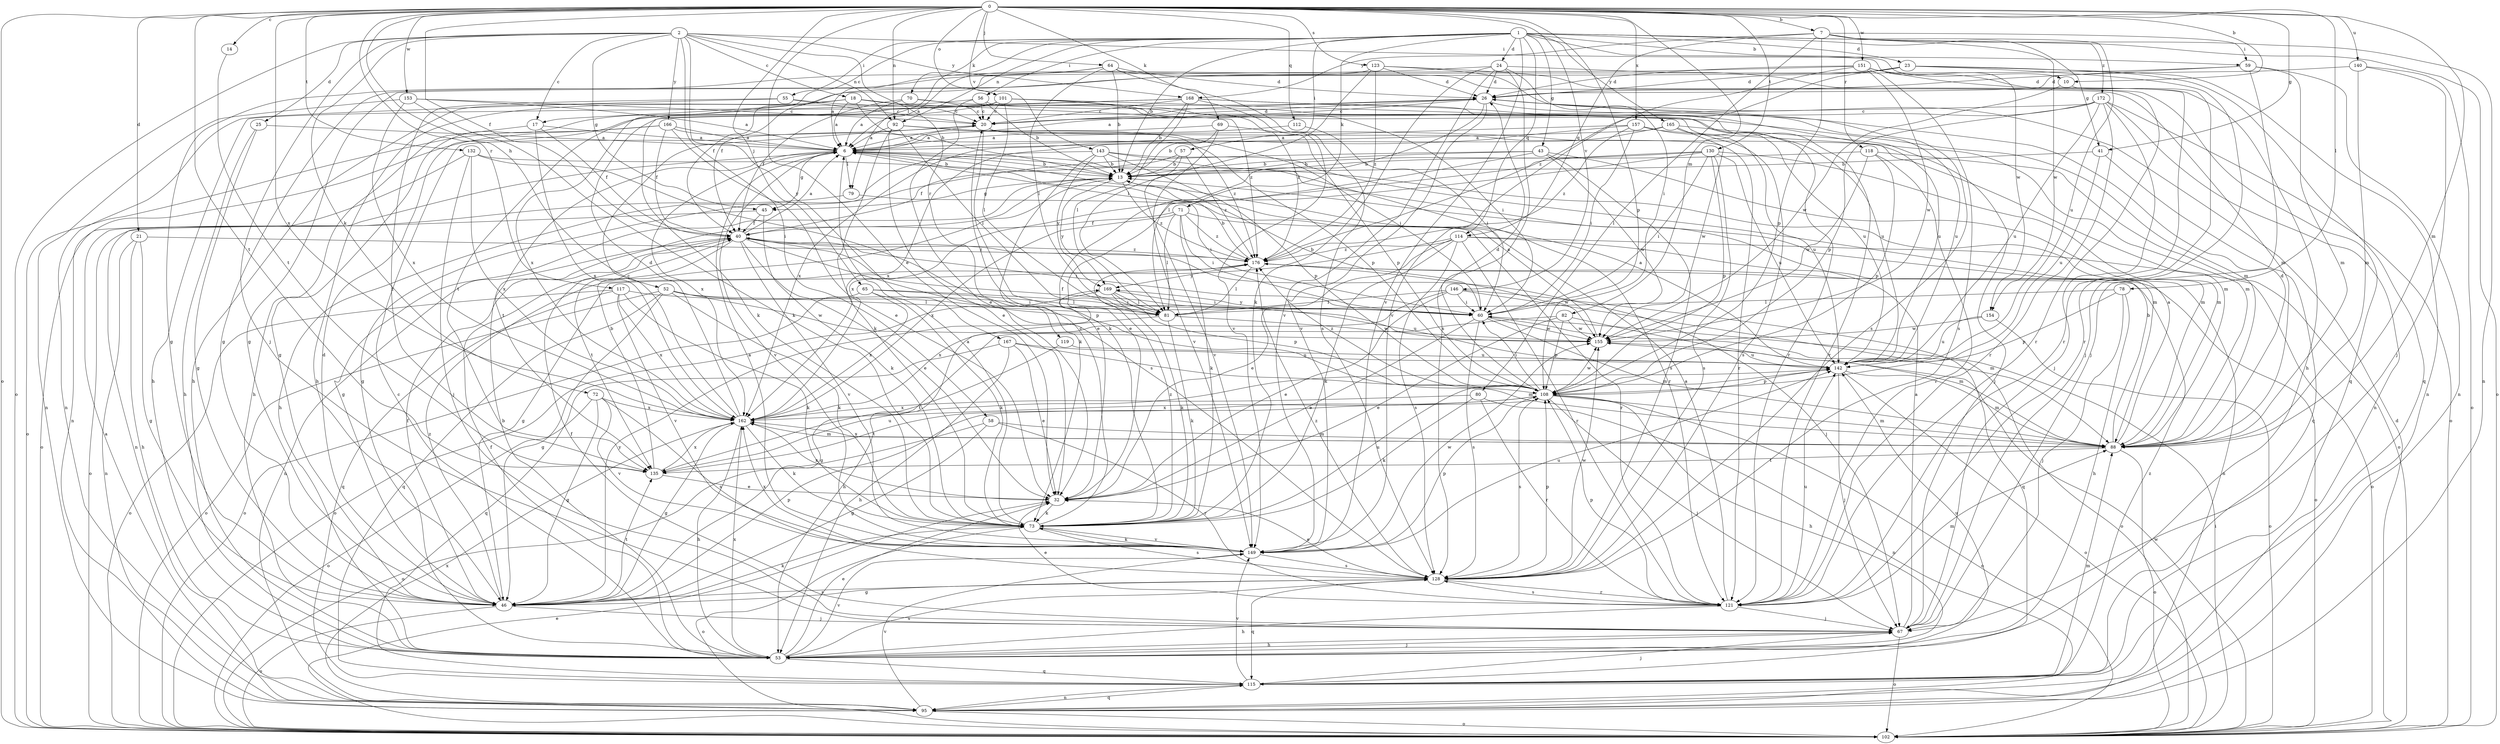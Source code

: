 strict digraph  {
0;
1;
2;
6;
7;
10;
13;
14;
17;
18;
20;
21;
23;
24;
25;
26;
32;
40;
41;
43;
45;
46;
52;
53;
55;
56;
57;
58;
59;
60;
64;
65;
67;
69;
70;
71;
72;
73;
78;
79;
80;
81;
82;
88;
92;
95;
101;
102;
108;
112;
114;
115;
117;
118;
119;
121;
123;
128;
130;
132;
135;
140;
142;
143;
146;
149;
151;
153;
154;
155;
157;
162;
165;
166;
167;
168;
169;
172;
176;
0 -> 7  [label=b];
0 -> 10  [label=b];
0 -> 14  [label=c];
0 -> 21  [label=d];
0 -> 32  [label=e];
0 -> 40  [label=f];
0 -> 41  [label=g];
0 -> 52  [label=h];
0 -> 64  [label=j];
0 -> 65  [label=j];
0 -> 69  [label=k];
0 -> 78  [label=l];
0 -> 82  [label=m];
0 -> 88  [label=m];
0 -> 92  [label=n];
0 -> 101  [label=o];
0 -> 102  [label=o];
0 -> 108  [label=p];
0 -> 112  [label=q];
0 -> 117  [label=r];
0 -> 118  [label=r];
0 -> 123  [label=s];
0 -> 130  [label=t];
0 -> 132  [label=t];
0 -> 135  [label=t];
0 -> 140  [label=u];
0 -> 143  [label=v];
0 -> 146  [label=v];
0 -> 151  [label=w];
0 -> 153  [label=w];
0 -> 157  [label=x];
0 -> 162  [label=x];
1 -> 10  [label=b];
1 -> 13  [label=b];
1 -> 17  [label=c];
1 -> 23  [label=d];
1 -> 24  [label=d];
1 -> 41  [label=g];
1 -> 43  [label=g];
1 -> 55  [label=i];
1 -> 56  [label=i];
1 -> 57  [label=i];
1 -> 70  [label=k];
1 -> 71  [label=k];
1 -> 79  [label=l];
1 -> 92  [label=n];
1 -> 102  [label=o];
1 -> 114  [label=q];
1 -> 149  [label=v];
1 -> 154  [label=w];
1 -> 165  [label=y];
1 -> 172  [label=z];
2 -> 17  [label=c];
2 -> 18  [label=c];
2 -> 25  [label=d];
2 -> 45  [label=g];
2 -> 58  [label=i];
2 -> 59  [label=i];
2 -> 67  [label=j];
2 -> 72  [label=k];
2 -> 92  [label=n];
2 -> 102  [label=o];
2 -> 119  [label=r];
2 -> 166  [label=y];
2 -> 167  [label=y];
2 -> 168  [label=y];
6 -> 13  [label=b];
6 -> 45  [label=g];
6 -> 79  [label=l];
6 -> 135  [label=t];
6 -> 149  [label=v];
6 -> 162  [label=x];
7 -> 59  [label=i];
7 -> 80  [label=l];
7 -> 95  [label=n];
7 -> 108  [label=p];
7 -> 114  [label=q];
7 -> 142  [label=u];
7 -> 154  [label=w];
7 -> 168  [label=y];
10 -> 121  [label=r];
10 -> 155  [label=w];
13 -> 45  [label=g];
13 -> 46  [label=g];
13 -> 169  [label=y];
13 -> 176  [label=z];
14 -> 135  [label=t];
17 -> 6  [label=a];
17 -> 40  [label=f];
17 -> 53  [label=h];
17 -> 162  [label=x];
18 -> 6  [label=a];
18 -> 13  [label=b];
18 -> 20  [label=c];
18 -> 53  [label=h];
18 -> 162  [label=x];
18 -> 176  [label=z];
20 -> 6  [label=a];
20 -> 26  [label=d];
20 -> 60  [label=i];
20 -> 73  [label=k];
20 -> 121  [label=r];
21 -> 46  [label=g];
21 -> 53  [label=h];
21 -> 95  [label=n];
21 -> 176  [label=z];
23 -> 26  [label=d];
23 -> 40  [label=f];
23 -> 67  [label=j];
23 -> 95  [label=n];
23 -> 115  [label=q];
23 -> 176  [label=z];
24 -> 26  [label=d];
24 -> 46  [label=g];
24 -> 60  [label=i];
24 -> 73  [label=k];
24 -> 115  [label=q];
24 -> 128  [label=s];
24 -> 149  [label=v];
25 -> 6  [label=a];
25 -> 46  [label=g];
25 -> 53  [label=h];
26 -> 20  [label=c];
26 -> 81  [label=l];
26 -> 142  [label=u];
26 -> 149  [label=v];
32 -> 73  [label=k];
32 -> 162  [label=x];
40 -> 6  [label=a];
40 -> 32  [label=e];
40 -> 60  [label=i];
40 -> 67  [label=j];
40 -> 95  [label=n];
40 -> 108  [label=p];
40 -> 135  [label=t];
40 -> 149  [label=v];
40 -> 176  [label=z];
41 -> 13  [label=b];
41 -> 115  [label=q];
41 -> 142  [label=u];
43 -> 13  [label=b];
43 -> 32  [label=e];
43 -> 46  [label=g];
43 -> 88  [label=m];
43 -> 128  [label=s];
43 -> 155  [label=w];
45 -> 40  [label=f];
45 -> 73  [label=k];
45 -> 102  [label=o];
46 -> 26  [label=d];
46 -> 40  [label=f];
46 -> 67  [label=j];
46 -> 73  [label=k];
46 -> 102  [label=o];
46 -> 108  [label=p];
46 -> 128  [label=s];
46 -> 135  [label=t];
46 -> 169  [label=y];
46 -> 176  [label=z];
52 -> 46  [label=g];
52 -> 73  [label=k];
52 -> 81  [label=l];
52 -> 102  [label=o];
52 -> 115  [label=q];
52 -> 142  [label=u];
52 -> 155  [label=w];
53 -> 13  [label=b];
53 -> 20  [label=c];
53 -> 32  [label=e];
53 -> 40  [label=f];
53 -> 67  [label=j];
53 -> 115  [label=q];
53 -> 128  [label=s];
53 -> 142  [label=u];
53 -> 149  [label=v];
53 -> 162  [label=x];
55 -> 20  [label=c];
55 -> 95  [label=n];
55 -> 135  [label=t];
55 -> 142  [label=u];
56 -> 13  [label=b];
56 -> 20  [label=c];
56 -> 32  [label=e];
56 -> 53  [label=h];
56 -> 142  [label=u];
57 -> 13  [label=b];
57 -> 40  [label=f];
57 -> 149  [label=v];
57 -> 176  [label=z];
58 -> 46  [label=g];
58 -> 88  [label=m];
58 -> 102  [label=o];
58 -> 121  [label=r];
59 -> 26  [label=d];
59 -> 46  [label=g];
59 -> 67  [label=j];
59 -> 88  [label=m];
59 -> 95  [label=n];
60 -> 13  [label=b];
60 -> 32  [label=e];
60 -> 88  [label=m];
60 -> 102  [label=o];
60 -> 128  [label=s];
60 -> 155  [label=w];
60 -> 169  [label=y];
64 -> 6  [label=a];
64 -> 13  [label=b];
64 -> 26  [label=d];
64 -> 46  [label=g];
64 -> 81  [label=l];
64 -> 88  [label=m];
64 -> 128  [label=s];
65 -> 60  [label=i];
65 -> 73  [label=k];
65 -> 81  [label=l];
65 -> 102  [label=o];
65 -> 162  [label=x];
67 -> 6  [label=a];
67 -> 40  [label=f];
67 -> 53  [label=h];
67 -> 102  [label=o];
69 -> 6  [label=a];
69 -> 13  [label=b];
69 -> 108  [label=p];
69 -> 149  [label=v];
70 -> 6  [label=a];
70 -> 20  [label=c];
70 -> 40  [label=f];
70 -> 88  [label=m];
71 -> 40  [label=f];
71 -> 60  [label=i];
71 -> 73  [label=k];
71 -> 81  [label=l];
71 -> 121  [label=r];
71 -> 162  [label=x];
71 -> 176  [label=z];
72 -> 46  [label=g];
72 -> 102  [label=o];
72 -> 128  [label=s];
72 -> 149  [label=v];
72 -> 162  [label=x];
73 -> 6  [label=a];
73 -> 20  [label=c];
73 -> 102  [label=o];
73 -> 128  [label=s];
73 -> 142  [label=u];
73 -> 149  [label=v];
73 -> 176  [label=z];
78 -> 53  [label=h];
78 -> 67  [label=j];
78 -> 81  [label=l];
78 -> 108  [label=p];
79 -> 60  [label=i];
79 -> 95  [label=n];
80 -> 73  [label=k];
80 -> 95  [label=n];
80 -> 121  [label=r];
80 -> 162  [label=x];
81 -> 53  [label=h];
81 -> 73  [label=k];
81 -> 155  [label=w];
82 -> 32  [label=e];
82 -> 46  [label=g];
82 -> 88  [label=m];
82 -> 108  [label=p];
82 -> 155  [label=w];
88 -> 6  [label=a];
88 -> 13  [label=b];
88 -> 26  [label=d];
88 -> 102  [label=o];
88 -> 135  [label=t];
88 -> 162  [label=x];
92 -> 6  [label=a];
92 -> 32  [label=e];
92 -> 73  [label=k];
92 -> 81  [label=l];
92 -> 88  [label=m];
92 -> 176  [label=z];
95 -> 6  [label=a];
95 -> 102  [label=o];
95 -> 115  [label=q];
95 -> 149  [label=v];
95 -> 162  [label=x];
101 -> 20  [label=c];
101 -> 53  [label=h];
101 -> 60  [label=i];
101 -> 73  [label=k];
101 -> 81  [label=l];
101 -> 121  [label=r];
101 -> 176  [label=z];
102 -> 26  [label=d];
102 -> 32  [label=e];
102 -> 60  [label=i];
102 -> 155  [label=w];
108 -> 26  [label=d];
108 -> 53  [label=h];
108 -> 60  [label=i];
108 -> 67  [label=j];
108 -> 88  [label=m];
108 -> 102  [label=o];
108 -> 128  [label=s];
108 -> 135  [label=t];
108 -> 155  [label=w];
108 -> 162  [label=x];
108 -> 176  [label=z];
112 -> 6  [label=a];
112 -> 60  [label=i];
114 -> 32  [label=e];
114 -> 46  [label=g];
114 -> 73  [label=k];
114 -> 95  [label=n];
114 -> 102  [label=o];
114 -> 121  [label=r];
114 -> 128  [label=s];
114 -> 176  [label=z];
115 -> 67  [label=j];
115 -> 88  [label=m];
115 -> 95  [label=n];
115 -> 149  [label=v];
115 -> 176  [label=z];
117 -> 60  [label=i];
117 -> 73  [label=k];
117 -> 102  [label=o];
117 -> 115  [label=q];
117 -> 149  [label=v];
117 -> 162  [label=x];
118 -> 13  [label=b];
118 -> 102  [label=o];
118 -> 108  [label=p];
118 -> 121  [label=r];
118 -> 155  [label=w];
119 -> 135  [label=t];
119 -> 142  [label=u];
121 -> 6  [label=a];
121 -> 32  [label=e];
121 -> 53  [label=h];
121 -> 67  [label=j];
121 -> 88  [label=m];
121 -> 108  [label=p];
121 -> 128  [label=s];
121 -> 142  [label=u];
123 -> 6  [label=a];
123 -> 26  [label=d];
123 -> 81  [label=l];
123 -> 121  [label=r];
123 -> 128  [label=s];
123 -> 176  [label=z];
128 -> 32  [label=e];
128 -> 46  [label=g];
128 -> 108  [label=p];
128 -> 115  [label=q];
128 -> 121  [label=r];
128 -> 155  [label=w];
128 -> 176  [label=z];
130 -> 13  [label=b];
130 -> 32  [label=e];
130 -> 60  [label=i];
130 -> 88  [label=m];
130 -> 108  [label=p];
130 -> 128  [label=s];
130 -> 142  [label=u];
130 -> 162  [label=x];
132 -> 13  [label=b];
132 -> 67  [label=j];
132 -> 102  [label=o];
132 -> 128  [label=s];
132 -> 162  [label=x];
135 -> 13  [label=b];
135 -> 32  [label=e];
135 -> 142  [label=u];
135 -> 162  [label=x];
140 -> 26  [label=d];
140 -> 67  [label=j];
140 -> 88  [label=m];
140 -> 102  [label=o];
142 -> 6  [label=a];
142 -> 67  [label=j];
142 -> 88  [label=m];
142 -> 102  [label=o];
142 -> 108  [label=p];
143 -> 13  [label=b];
143 -> 53  [label=h];
143 -> 73  [label=k];
143 -> 88  [label=m];
143 -> 108  [label=p];
143 -> 121  [label=r];
143 -> 169  [label=y];
146 -> 32  [label=e];
146 -> 60  [label=i];
146 -> 81  [label=l];
146 -> 88  [label=m];
146 -> 115  [label=q];
146 -> 162  [label=x];
149 -> 6  [label=a];
149 -> 73  [label=k];
149 -> 108  [label=p];
149 -> 128  [label=s];
149 -> 142  [label=u];
149 -> 155  [label=w];
149 -> 162  [label=x];
151 -> 26  [label=d];
151 -> 40  [label=f];
151 -> 53  [label=h];
151 -> 121  [label=r];
151 -> 128  [label=s];
151 -> 149  [label=v];
151 -> 155  [label=w];
153 -> 6  [label=a];
153 -> 20  [label=c];
153 -> 73  [label=k];
153 -> 95  [label=n];
153 -> 162  [label=x];
154 -> 102  [label=o];
154 -> 142  [label=u];
154 -> 155  [label=w];
155 -> 6  [label=a];
155 -> 40  [label=f];
155 -> 142  [label=u];
157 -> 6  [label=a];
157 -> 60  [label=i];
157 -> 88  [label=m];
157 -> 142  [label=u];
157 -> 162  [label=x];
157 -> 176  [label=z];
162 -> 20  [label=c];
162 -> 26  [label=d];
162 -> 46  [label=g];
162 -> 53  [label=h];
162 -> 73  [label=k];
162 -> 88  [label=m];
165 -> 6  [label=a];
165 -> 67  [label=j];
165 -> 128  [label=s];
165 -> 155  [label=w];
165 -> 162  [label=x];
166 -> 6  [label=a];
166 -> 32  [label=e];
166 -> 40  [label=f];
166 -> 95  [label=n];
166 -> 102  [label=o];
166 -> 108  [label=p];
167 -> 32  [label=e];
167 -> 53  [label=h];
167 -> 88  [label=m];
167 -> 115  [label=q];
167 -> 142  [label=u];
168 -> 13  [label=b];
168 -> 20  [label=c];
168 -> 46  [label=g];
168 -> 81  [label=l];
168 -> 121  [label=r];
168 -> 135  [label=t];
168 -> 142  [label=u];
168 -> 149  [label=v];
169 -> 60  [label=i];
169 -> 73  [label=k];
169 -> 81  [label=l];
169 -> 102  [label=o];
169 -> 108  [label=p];
172 -> 6  [label=a];
172 -> 20  [label=c];
172 -> 67  [label=j];
172 -> 95  [label=n];
172 -> 102  [label=o];
172 -> 108  [label=p];
172 -> 121  [label=r];
172 -> 142  [label=u];
176 -> 13  [label=b];
176 -> 81  [label=l];
176 -> 102  [label=o];
176 -> 155  [label=w];
176 -> 169  [label=y];
}
